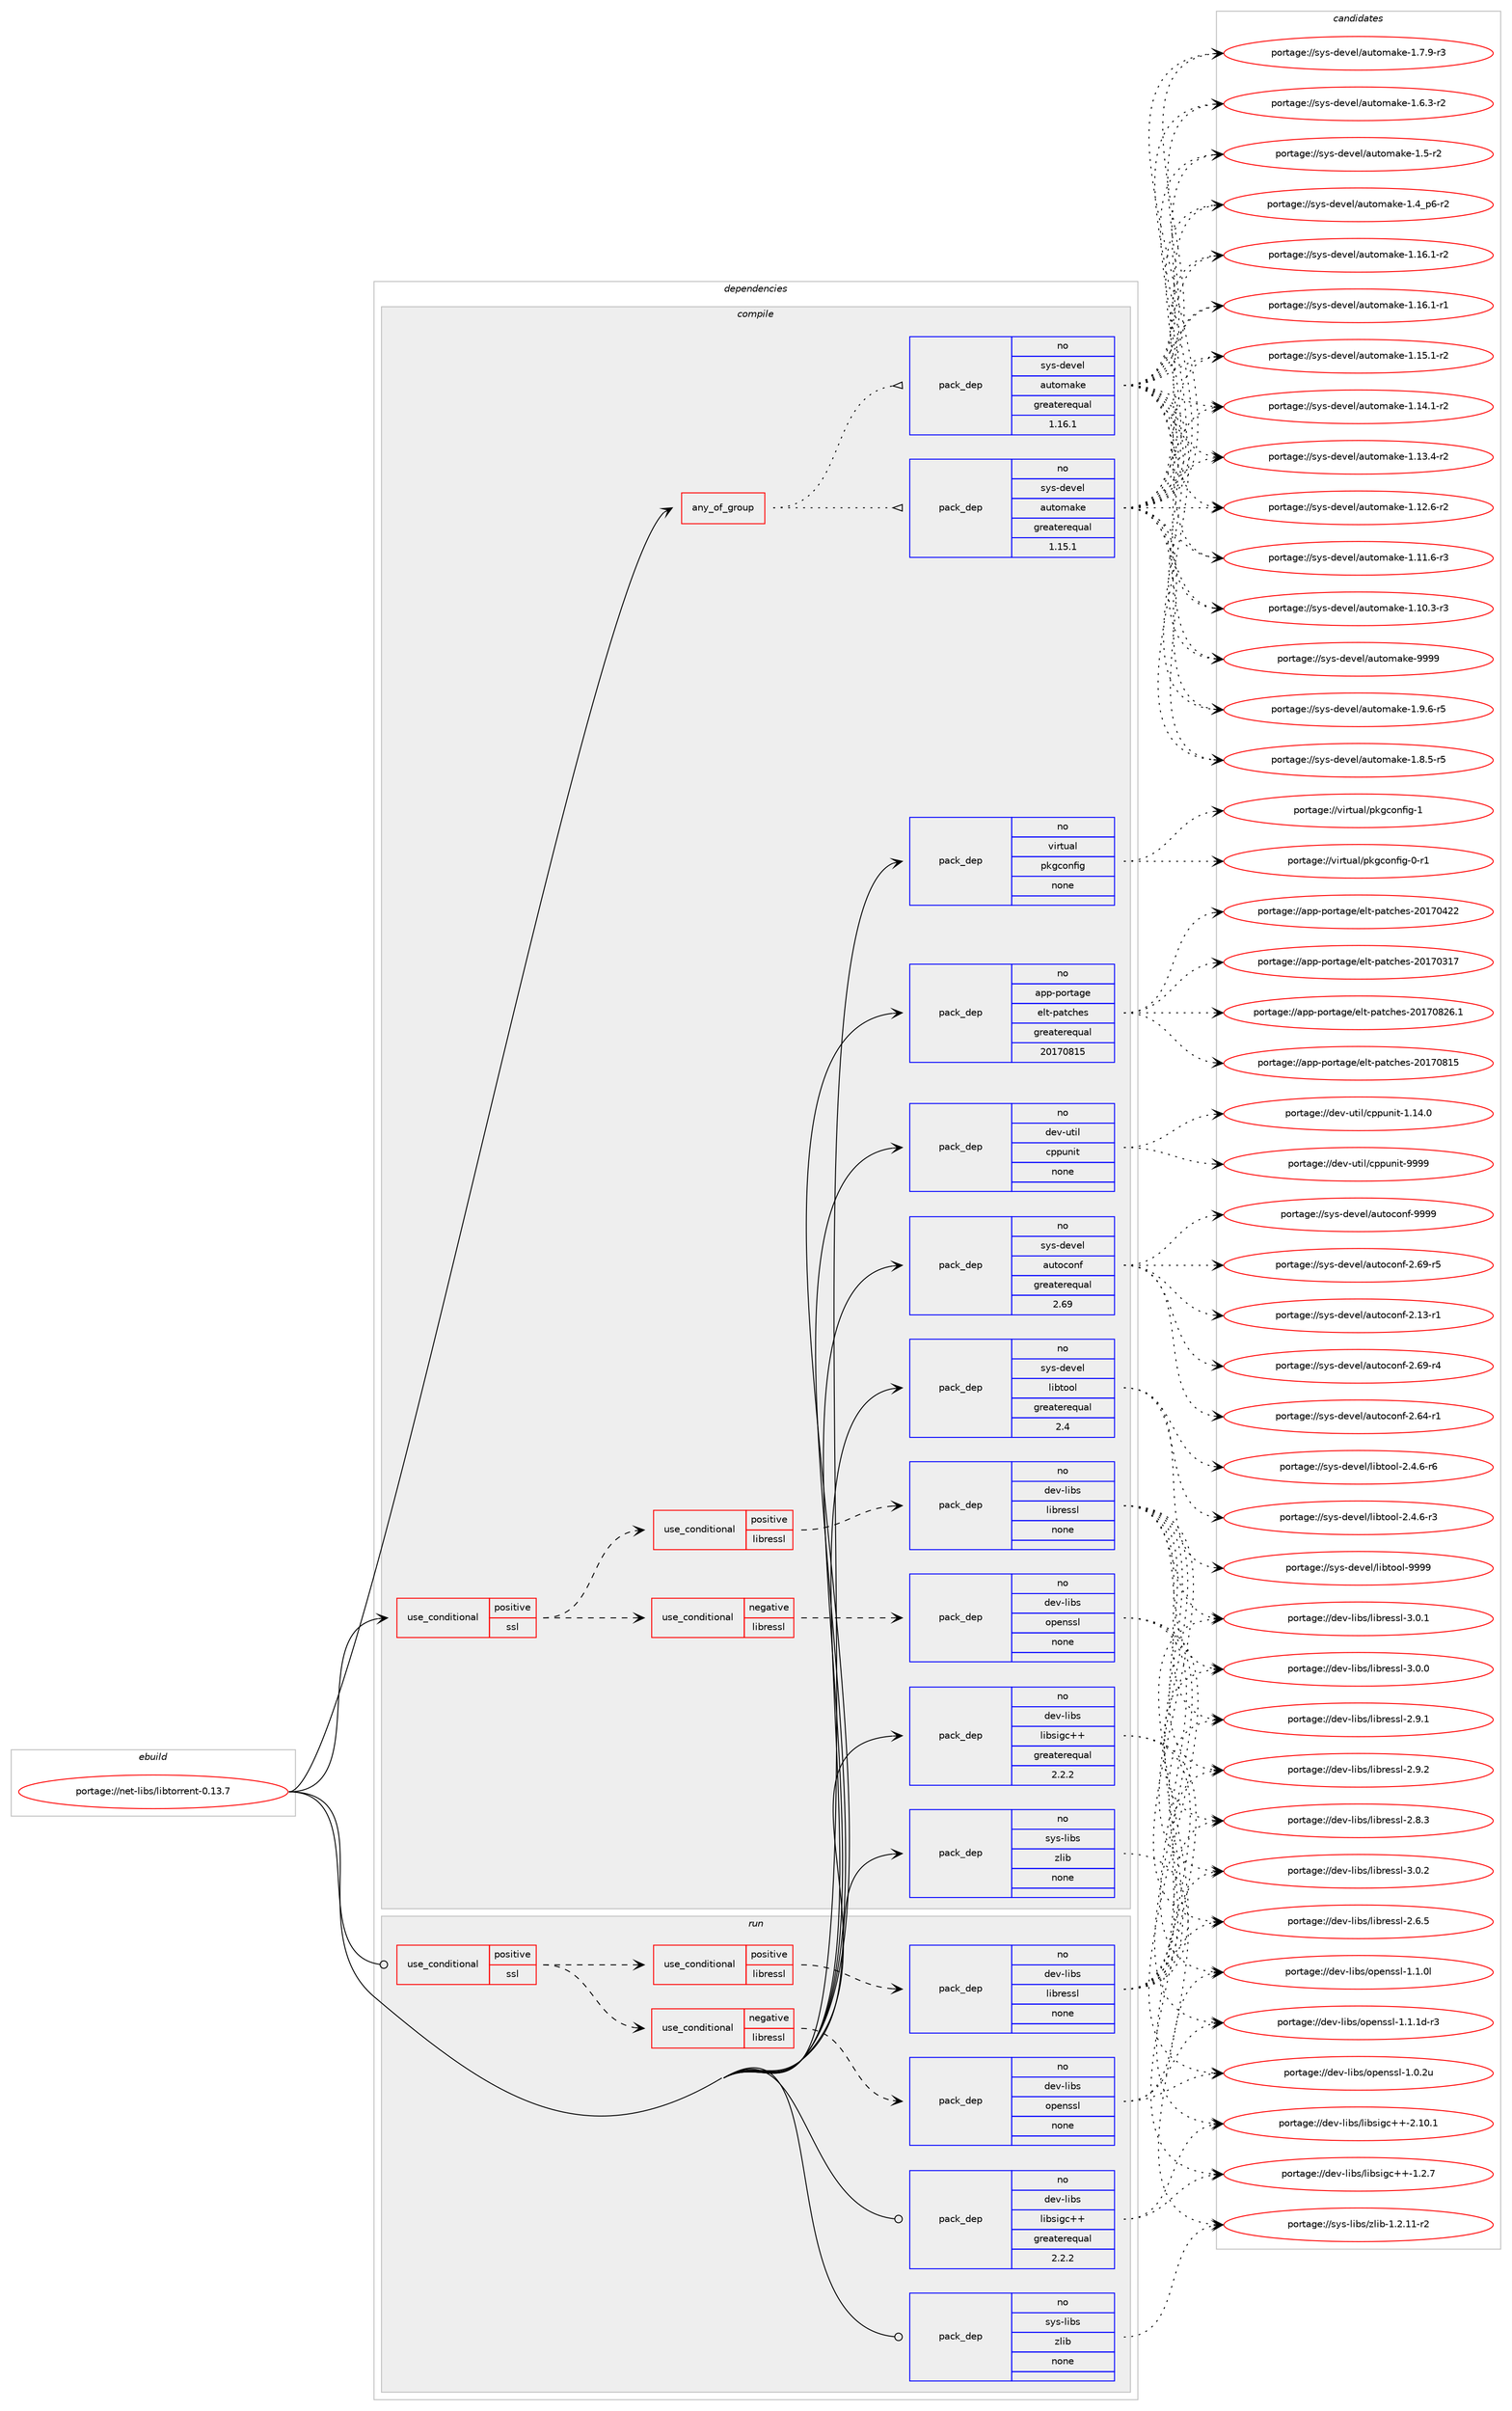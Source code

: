 digraph prolog {

# *************
# Graph options
# *************

newrank=true;
concentrate=true;
compound=true;
graph [rankdir=LR,fontname=Helvetica,fontsize=10,ranksep=1.5];#, ranksep=2.5, nodesep=0.2];
edge  [arrowhead=vee];
node  [fontname=Helvetica,fontsize=10];

# **********
# The ebuild
# **********

subgraph cluster_leftcol {
color=gray;
rank=same;
label=<<i>ebuild</i>>;
id [label="portage://net-libs/libtorrent-0.13.7", color=red, width=4, href="../net-libs/libtorrent-0.13.7.svg"];
}

# ****************
# The dependencies
# ****************

subgraph cluster_midcol {
color=gray;
label=<<i>dependencies</i>>;
subgraph cluster_compile {
fillcolor="#eeeeee";
style=filled;
label=<<i>compile</i>>;
subgraph any2230 {
dependency146385 [label=<<TABLE BORDER="0" CELLBORDER="1" CELLSPACING="0" CELLPADDING="4"><TR><TD CELLPADDING="10">any_of_group</TD></TR></TABLE>>, shape=none, color=red];subgraph pack113918 {
dependency146386 [label=<<TABLE BORDER="0" CELLBORDER="1" CELLSPACING="0" CELLPADDING="4" WIDTH="220"><TR><TD ROWSPAN="6" CELLPADDING="30">pack_dep</TD></TR><TR><TD WIDTH="110">no</TD></TR><TR><TD>sys-devel</TD></TR><TR><TD>automake</TD></TR><TR><TD>greaterequal</TD></TR><TR><TD>1.16.1</TD></TR></TABLE>>, shape=none, color=blue];
}
dependency146385:e -> dependency146386:w [weight=20,style="dotted",arrowhead="oinv"];
subgraph pack113919 {
dependency146387 [label=<<TABLE BORDER="0" CELLBORDER="1" CELLSPACING="0" CELLPADDING="4" WIDTH="220"><TR><TD ROWSPAN="6" CELLPADDING="30">pack_dep</TD></TR><TR><TD WIDTH="110">no</TD></TR><TR><TD>sys-devel</TD></TR><TR><TD>automake</TD></TR><TR><TD>greaterequal</TD></TR><TR><TD>1.15.1</TD></TR></TABLE>>, shape=none, color=blue];
}
dependency146385:e -> dependency146387:w [weight=20,style="dotted",arrowhead="oinv"];
}
id:e -> dependency146385:w [weight=20,style="solid",arrowhead="vee"];
subgraph cond30102 {
dependency146388 [label=<<TABLE BORDER="0" CELLBORDER="1" CELLSPACING="0" CELLPADDING="4"><TR><TD ROWSPAN="3" CELLPADDING="10">use_conditional</TD></TR><TR><TD>positive</TD></TR><TR><TD>ssl</TD></TR></TABLE>>, shape=none, color=red];
subgraph cond30103 {
dependency146389 [label=<<TABLE BORDER="0" CELLBORDER="1" CELLSPACING="0" CELLPADDING="4"><TR><TD ROWSPAN="3" CELLPADDING="10">use_conditional</TD></TR><TR><TD>negative</TD></TR><TR><TD>libressl</TD></TR></TABLE>>, shape=none, color=red];
subgraph pack113920 {
dependency146390 [label=<<TABLE BORDER="0" CELLBORDER="1" CELLSPACING="0" CELLPADDING="4" WIDTH="220"><TR><TD ROWSPAN="6" CELLPADDING="30">pack_dep</TD></TR><TR><TD WIDTH="110">no</TD></TR><TR><TD>dev-libs</TD></TR><TR><TD>openssl</TD></TR><TR><TD>none</TD></TR><TR><TD></TD></TR></TABLE>>, shape=none, color=blue];
}
dependency146389:e -> dependency146390:w [weight=20,style="dashed",arrowhead="vee"];
}
dependency146388:e -> dependency146389:w [weight=20,style="dashed",arrowhead="vee"];
subgraph cond30104 {
dependency146391 [label=<<TABLE BORDER="0" CELLBORDER="1" CELLSPACING="0" CELLPADDING="4"><TR><TD ROWSPAN="3" CELLPADDING="10">use_conditional</TD></TR><TR><TD>positive</TD></TR><TR><TD>libressl</TD></TR></TABLE>>, shape=none, color=red];
subgraph pack113921 {
dependency146392 [label=<<TABLE BORDER="0" CELLBORDER="1" CELLSPACING="0" CELLPADDING="4" WIDTH="220"><TR><TD ROWSPAN="6" CELLPADDING="30">pack_dep</TD></TR><TR><TD WIDTH="110">no</TD></TR><TR><TD>dev-libs</TD></TR><TR><TD>libressl</TD></TR><TR><TD>none</TD></TR><TR><TD></TD></TR></TABLE>>, shape=none, color=blue];
}
dependency146391:e -> dependency146392:w [weight=20,style="dashed",arrowhead="vee"];
}
dependency146388:e -> dependency146391:w [weight=20,style="dashed",arrowhead="vee"];
}
id:e -> dependency146388:w [weight=20,style="solid",arrowhead="vee"];
subgraph pack113922 {
dependency146393 [label=<<TABLE BORDER="0" CELLBORDER="1" CELLSPACING="0" CELLPADDING="4" WIDTH="220"><TR><TD ROWSPAN="6" CELLPADDING="30">pack_dep</TD></TR><TR><TD WIDTH="110">no</TD></TR><TR><TD>app-portage</TD></TR><TR><TD>elt-patches</TD></TR><TR><TD>greaterequal</TD></TR><TR><TD>20170815</TD></TR></TABLE>>, shape=none, color=blue];
}
id:e -> dependency146393:w [weight=20,style="solid",arrowhead="vee"];
subgraph pack113923 {
dependency146394 [label=<<TABLE BORDER="0" CELLBORDER="1" CELLSPACING="0" CELLPADDING="4" WIDTH="220"><TR><TD ROWSPAN="6" CELLPADDING="30">pack_dep</TD></TR><TR><TD WIDTH="110">no</TD></TR><TR><TD>dev-libs</TD></TR><TR><TD>libsigc++</TD></TR><TR><TD>greaterequal</TD></TR><TR><TD>2.2.2</TD></TR></TABLE>>, shape=none, color=blue];
}
id:e -> dependency146394:w [weight=20,style="solid",arrowhead="vee"];
subgraph pack113924 {
dependency146395 [label=<<TABLE BORDER="0" CELLBORDER="1" CELLSPACING="0" CELLPADDING="4" WIDTH="220"><TR><TD ROWSPAN="6" CELLPADDING="30">pack_dep</TD></TR><TR><TD WIDTH="110">no</TD></TR><TR><TD>dev-util</TD></TR><TR><TD>cppunit</TD></TR><TR><TD>none</TD></TR><TR><TD></TD></TR></TABLE>>, shape=none, color=blue];
}
id:e -> dependency146395:w [weight=20,style="solid",arrowhead="vee"];
subgraph pack113925 {
dependency146396 [label=<<TABLE BORDER="0" CELLBORDER="1" CELLSPACING="0" CELLPADDING="4" WIDTH="220"><TR><TD ROWSPAN="6" CELLPADDING="30">pack_dep</TD></TR><TR><TD WIDTH="110">no</TD></TR><TR><TD>sys-devel</TD></TR><TR><TD>autoconf</TD></TR><TR><TD>greaterequal</TD></TR><TR><TD>2.69</TD></TR></TABLE>>, shape=none, color=blue];
}
id:e -> dependency146396:w [weight=20,style="solid",arrowhead="vee"];
subgraph pack113926 {
dependency146397 [label=<<TABLE BORDER="0" CELLBORDER="1" CELLSPACING="0" CELLPADDING="4" WIDTH="220"><TR><TD ROWSPAN="6" CELLPADDING="30">pack_dep</TD></TR><TR><TD WIDTH="110">no</TD></TR><TR><TD>sys-devel</TD></TR><TR><TD>libtool</TD></TR><TR><TD>greaterequal</TD></TR><TR><TD>2.4</TD></TR></TABLE>>, shape=none, color=blue];
}
id:e -> dependency146397:w [weight=20,style="solid",arrowhead="vee"];
subgraph pack113927 {
dependency146398 [label=<<TABLE BORDER="0" CELLBORDER="1" CELLSPACING="0" CELLPADDING="4" WIDTH="220"><TR><TD ROWSPAN="6" CELLPADDING="30">pack_dep</TD></TR><TR><TD WIDTH="110">no</TD></TR><TR><TD>sys-libs</TD></TR><TR><TD>zlib</TD></TR><TR><TD>none</TD></TR><TR><TD></TD></TR></TABLE>>, shape=none, color=blue];
}
id:e -> dependency146398:w [weight=20,style="solid",arrowhead="vee"];
subgraph pack113928 {
dependency146399 [label=<<TABLE BORDER="0" CELLBORDER="1" CELLSPACING="0" CELLPADDING="4" WIDTH="220"><TR><TD ROWSPAN="6" CELLPADDING="30">pack_dep</TD></TR><TR><TD WIDTH="110">no</TD></TR><TR><TD>virtual</TD></TR><TR><TD>pkgconfig</TD></TR><TR><TD>none</TD></TR><TR><TD></TD></TR></TABLE>>, shape=none, color=blue];
}
id:e -> dependency146399:w [weight=20,style="solid",arrowhead="vee"];
}
subgraph cluster_compileandrun {
fillcolor="#eeeeee";
style=filled;
label=<<i>compile and run</i>>;
}
subgraph cluster_run {
fillcolor="#eeeeee";
style=filled;
label=<<i>run</i>>;
subgraph cond30105 {
dependency146400 [label=<<TABLE BORDER="0" CELLBORDER="1" CELLSPACING="0" CELLPADDING="4"><TR><TD ROWSPAN="3" CELLPADDING="10">use_conditional</TD></TR><TR><TD>positive</TD></TR><TR><TD>ssl</TD></TR></TABLE>>, shape=none, color=red];
subgraph cond30106 {
dependency146401 [label=<<TABLE BORDER="0" CELLBORDER="1" CELLSPACING="0" CELLPADDING="4"><TR><TD ROWSPAN="3" CELLPADDING="10">use_conditional</TD></TR><TR><TD>negative</TD></TR><TR><TD>libressl</TD></TR></TABLE>>, shape=none, color=red];
subgraph pack113929 {
dependency146402 [label=<<TABLE BORDER="0" CELLBORDER="1" CELLSPACING="0" CELLPADDING="4" WIDTH="220"><TR><TD ROWSPAN="6" CELLPADDING="30">pack_dep</TD></TR><TR><TD WIDTH="110">no</TD></TR><TR><TD>dev-libs</TD></TR><TR><TD>openssl</TD></TR><TR><TD>none</TD></TR><TR><TD></TD></TR></TABLE>>, shape=none, color=blue];
}
dependency146401:e -> dependency146402:w [weight=20,style="dashed",arrowhead="vee"];
}
dependency146400:e -> dependency146401:w [weight=20,style="dashed",arrowhead="vee"];
subgraph cond30107 {
dependency146403 [label=<<TABLE BORDER="0" CELLBORDER="1" CELLSPACING="0" CELLPADDING="4"><TR><TD ROWSPAN="3" CELLPADDING="10">use_conditional</TD></TR><TR><TD>positive</TD></TR><TR><TD>libressl</TD></TR></TABLE>>, shape=none, color=red];
subgraph pack113930 {
dependency146404 [label=<<TABLE BORDER="0" CELLBORDER="1" CELLSPACING="0" CELLPADDING="4" WIDTH="220"><TR><TD ROWSPAN="6" CELLPADDING="30">pack_dep</TD></TR><TR><TD WIDTH="110">no</TD></TR><TR><TD>dev-libs</TD></TR><TR><TD>libressl</TD></TR><TR><TD>none</TD></TR><TR><TD></TD></TR></TABLE>>, shape=none, color=blue];
}
dependency146403:e -> dependency146404:w [weight=20,style="dashed",arrowhead="vee"];
}
dependency146400:e -> dependency146403:w [weight=20,style="dashed",arrowhead="vee"];
}
id:e -> dependency146400:w [weight=20,style="solid",arrowhead="odot"];
subgraph pack113931 {
dependency146405 [label=<<TABLE BORDER="0" CELLBORDER="1" CELLSPACING="0" CELLPADDING="4" WIDTH="220"><TR><TD ROWSPAN="6" CELLPADDING="30">pack_dep</TD></TR><TR><TD WIDTH="110">no</TD></TR><TR><TD>dev-libs</TD></TR><TR><TD>libsigc++</TD></TR><TR><TD>greaterequal</TD></TR><TR><TD>2.2.2</TD></TR></TABLE>>, shape=none, color=blue];
}
id:e -> dependency146405:w [weight=20,style="solid",arrowhead="odot"];
subgraph pack113932 {
dependency146406 [label=<<TABLE BORDER="0" CELLBORDER="1" CELLSPACING="0" CELLPADDING="4" WIDTH="220"><TR><TD ROWSPAN="6" CELLPADDING="30">pack_dep</TD></TR><TR><TD WIDTH="110">no</TD></TR><TR><TD>sys-libs</TD></TR><TR><TD>zlib</TD></TR><TR><TD>none</TD></TR><TR><TD></TD></TR></TABLE>>, shape=none, color=blue];
}
id:e -> dependency146406:w [weight=20,style="solid",arrowhead="odot"];
}
}

# **************
# The candidates
# **************

subgraph cluster_choices {
rank=same;
color=gray;
label=<<i>candidates</i>>;

subgraph choice113918 {
color=black;
nodesep=1;
choice115121115451001011181011084797117116111109971071014557575757 [label="portage://sys-devel/automake-9999", color=red, width=4,href="../sys-devel/automake-9999.svg"];
choice115121115451001011181011084797117116111109971071014549465746544511453 [label="portage://sys-devel/automake-1.9.6-r5", color=red, width=4,href="../sys-devel/automake-1.9.6-r5.svg"];
choice115121115451001011181011084797117116111109971071014549465646534511453 [label="portage://sys-devel/automake-1.8.5-r5", color=red, width=4,href="../sys-devel/automake-1.8.5-r5.svg"];
choice115121115451001011181011084797117116111109971071014549465546574511451 [label="portage://sys-devel/automake-1.7.9-r3", color=red, width=4,href="../sys-devel/automake-1.7.9-r3.svg"];
choice115121115451001011181011084797117116111109971071014549465446514511450 [label="portage://sys-devel/automake-1.6.3-r2", color=red, width=4,href="../sys-devel/automake-1.6.3-r2.svg"];
choice11512111545100101118101108479711711611110997107101454946534511450 [label="portage://sys-devel/automake-1.5-r2", color=red, width=4,href="../sys-devel/automake-1.5-r2.svg"];
choice115121115451001011181011084797117116111109971071014549465295112544511450 [label="portage://sys-devel/automake-1.4_p6-r2", color=red, width=4,href="../sys-devel/automake-1.4_p6-r2.svg"];
choice11512111545100101118101108479711711611110997107101454946495446494511450 [label="portage://sys-devel/automake-1.16.1-r2", color=red, width=4,href="../sys-devel/automake-1.16.1-r2.svg"];
choice11512111545100101118101108479711711611110997107101454946495446494511449 [label="portage://sys-devel/automake-1.16.1-r1", color=red, width=4,href="../sys-devel/automake-1.16.1-r1.svg"];
choice11512111545100101118101108479711711611110997107101454946495346494511450 [label="portage://sys-devel/automake-1.15.1-r2", color=red, width=4,href="../sys-devel/automake-1.15.1-r2.svg"];
choice11512111545100101118101108479711711611110997107101454946495246494511450 [label="portage://sys-devel/automake-1.14.1-r2", color=red, width=4,href="../sys-devel/automake-1.14.1-r2.svg"];
choice11512111545100101118101108479711711611110997107101454946495146524511450 [label="portage://sys-devel/automake-1.13.4-r2", color=red, width=4,href="../sys-devel/automake-1.13.4-r2.svg"];
choice11512111545100101118101108479711711611110997107101454946495046544511450 [label="portage://sys-devel/automake-1.12.6-r2", color=red, width=4,href="../sys-devel/automake-1.12.6-r2.svg"];
choice11512111545100101118101108479711711611110997107101454946494946544511451 [label="portage://sys-devel/automake-1.11.6-r3", color=red, width=4,href="../sys-devel/automake-1.11.6-r3.svg"];
choice11512111545100101118101108479711711611110997107101454946494846514511451 [label="portage://sys-devel/automake-1.10.3-r3", color=red, width=4,href="../sys-devel/automake-1.10.3-r3.svg"];
dependency146386:e -> choice115121115451001011181011084797117116111109971071014557575757:w [style=dotted,weight="100"];
dependency146386:e -> choice115121115451001011181011084797117116111109971071014549465746544511453:w [style=dotted,weight="100"];
dependency146386:e -> choice115121115451001011181011084797117116111109971071014549465646534511453:w [style=dotted,weight="100"];
dependency146386:e -> choice115121115451001011181011084797117116111109971071014549465546574511451:w [style=dotted,weight="100"];
dependency146386:e -> choice115121115451001011181011084797117116111109971071014549465446514511450:w [style=dotted,weight="100"];
dependency146386:e -> choice11512111545100101118101108479711711611110997107101454946534511450:w [style=dotted,weight="100"];
dependency146386:e -> choice115121115451001011181011084797117116111109971071014549465295112544511450:w [style=dotted,weight="100"];
dependency146386:e -> choice11512111545100101118101108479711711611110997107101454946495446494511450:w [style=dotted,weight="100"];
dependency146386:e -> choice11512111545100101118101108479711711611110997107101454946495446494511449:w [style=dotted,weight="100"];
dependency146386:e -> choice11512111545100101118101108479711711611110997107101454946495346494511450:w [style=dotted,weight="100"];
dependency146386:e -> choice11512111545100101118101108479711711611110997107101454946495246494511450:w [style=dotted,weight="100"];
dependency146386:e -> choice11512111545100101118101108479711711611110997107101454946495146524511450:w [style=dotted,weight="100"];
dependency146386:e -> choice11512111545100101118101108479711711611110997107101454946495046544511450:w [style=dotted,weight="100"];
dependency146386:e -> choice11512111545100101118101108479711711611110997107101454946494946544511451:w [style=dotted,weight="100"];
dependency146386:e -> choice11512111545100101118101108479711711611110997107101454946494846514511451:w [style=dotted,weight="100"];
}
subgraph choice113919 {
color=black;
nodesep=1;
choice115121115451001011181011084797117116111109971071014557575757 [label="portage://sys-devel/automake-9999", color=red, width=4,href="../sys-devel/automake-9999.svg"];
choice115121115451001011181011084797117116111109971071014549465746544511453 [label="portage://sys-devel/automake-1.9.6-r5", color=red, width=4,href="../sys-devel/automake-1.9.6-r5.svg"];
choice115121115451001011181011084797117116111109971071014549465646534511453 [label="portage://sys-devel/automake-1.8.5-r5", color=red, width=4,href="../sys-devel/automake-1.8.5-r5.svg"];
choice115121115451001011181011084797117116111109971071014549465546574511451 [label="portage://sys-devel/automake-1.7.9-r3", color=red, width=4,href="../sys-devel/automake-1.7.9-r3.svg"];
choice115121115451001011181011084797117116111109971071014549465446514511450 [label="portage://sys-devel/automake-1.6.3-r2", color=red, width=4,href="../sys-devel/automake-1.6.3-r2.svg"];
choice11512111545100101118101108479711711611110997107101454946534511450 [label="portage://sys-devel/automake-1.5-r2", color=red, width=4,href="../sys-devel/automake-1.5-r2.svg"];
choice115121115451001011181011084797117116111109971071014549465295112544511450 [label="portage://sys-devel/automake-1.4_p6-r2", color=red, width=4,href="../sys-devel/automake-1.4_p6-r2.svg"];
choice11512111545100101118101108479711711611110997107101454946495446494511450 [label="portage://sys-devel/automake-1.16.1-r2", color=red, width=4,href="../sys-devel/automake-1.16.1-r2.svg"];
choice11512111545100101118101108479711711611110997107101454946495446494511449 [label="portage://sys-devel/automake-1.16.1-r1", color=red, width=4,href="../sys-devel/automake-1.16.1-r1.svg"];
choice11512111545100101118101108479711711611110997107101454946495346494511450 [label="portage://sys-devel/automake-1.15.1-r2", color=red, width=4,href="../sys-devel/automake-1.15.1-r2.svg"];
choice11512111545100101118101108479711711611110997107101454946495246494511450 [label="portage://sys-devel/automake-1.14.1-r2", color=red, width=4,href="../sys-devel/automake-1.14.1-r2.svg"];
choice11512111545100101118101108479711711611110997107101454946495146524511450 [label="portage://sys-devel/automake-1.13.4-r2", color=red, width=4,href="../sys-devel/automake-1.13.4-r2.svg"];
choice11512111545100101118101108479711711611110997107101454946495046544511450 [label="portage://sys-devel/automake-1.12.6-r2", color=red, width=4,href="../sys-devel/automake-1.12.6-r2.svg"];
choice11512111545100101118101108479711711611110997107101454946494946544511451 [label="portage://sys-devel/automake-1.11.6-r3", color=red, width=4,href="../sys-devel/automake-1.11.6-r3.svg"];
choice11512111545100101118101108479711711611110997107101454946494846514511451 [label="portage://sys-devel/automake-1.10.3-r3", color=red, width=4,href="../sys-devel/automake-1.10.3-r3.svg"];
dependency146387:e -> choice115121115451001011181011084797117116111109971071014557575757:w [style=dotted,weight="100"];
dependency146387:e -> choice115121115451001011181011084797117116111109971071014549465746544511453:w [style=dotted,weight="100"];
dependency146387:e -> choice115121115451001011181011084797117116111109971071014549465646534511453:w [style=dotted,weight="100"];
dependency146387:e -> choice115121115451001011181011084797117116111109971071014549465546574511451:w [style=dotted,weight="100"];
dependency146387:e -> choice115121115451001011181011084797117116111109971071014549465446514511450:w [style=dotted,weight="100"];
dependency146387:e -> choice11512111545100101118101108479711711611110997107101454946534511450:w [style=dotted,weight="100"];
dependency146387:e -> choice115121115451001011181011084797117116111109971071014549465295112544511450:w [style=dotted,weight="100"];
dependency146387:e -> choice11512111545100101118101108479711711611110997107101454946495446494511450:w [style=dotted,weight="100"];
dependency146387:e -> choice11512111545100101118101108479711711611110997107101454946495446494511449:w [style=dotted,weight="100"];
dependency146387:e -> choice11512111545100101118101108479711711611110997107101454946495346494511450:w [style=dotted,weight="100"];
dependency146387:e -> choice11512111545100101118101108479711711611110997107101454946495246494511450:w [style=dotted,weight="100"];
dependency146387:e -> choice11512111545100101118101108479711711611110997107101454946495146524511450:w [style=dotted,weight="100"];
dependency146387:e -> choice11512111545100101118101108479711711611110997107101454946495046544511450:w [style=dotted,weight="100"];
dependency146387:e -> choice11512111545100101118101108479711711611110997107101454946494946544511451:w [style=dotted,weight="100"];
dependency146387:e -> choice11512111545100101118101108479711711611110997107101454946494846514511451:w [style=dotted,weight="100"];
}
subgraph choice113920 {
color=black;
nodesep=1;
choice1001011184510810598115471111121011101151151084549464946491004511451 [label="portage://dev-libs/openssl-1.1.1d-r3", color=red, width=4,href="../dev-libs/openssl-1.1.1d-r3.svg"];
choice100101118451081059811547111112101110115115108454946494648108 [label="portage://dev-libs/openssl-1.1.0l", color=red, width=4,href="../dev-libs/openssl-1.1.0l.svg"];
choice100101118451081059811547111112101110115115108454946484650117 [label="portage://dev-libs/openssl-1.0.2u", color=red, width=4,href="../dev-libs/openssl-1.0.2u.svg"];
dependency146390:e -> choice1001011184510810598115471111121011101151151084549464946491004511451:w [style=dotted,weight="100"];
dependency146390:e -> choice100101118451081059811547111112101110115115108454946494648108:w [style=dotted,weight="100"];
dependency146390:e -> choice100101118451081059811547111112101110115115108454946484650117:w [style=dotted,weight="100"];
}
subgraph choice113921 {
color=black;
nodesep=1;
choice10010111845108105981154710810598114101115115108455146484650 [label="portage://dev-libs/libressl-3.0.2", color=red, width=4,href="../dev-libs/libressl-3.0.2.svg"];
choice10010111845108105981154710810598114101115115108455146484649 [label="portage://dev-libs/libressl-3.0.1", color=red, width=4,href="../dev-libs/libressl-3.0.1.svg"];
choice10010111845108105981154710810598114101115115108455146484648 [label="portage://dev-libs/libressl-3.0.0", color=red, width=4,href="../dev-libs/libressl-3.0.0.svg"];
choice10010111845108105981154710810598114101115115108455046574650 [label="portage://dev-libs/libressl-2.9.2", color=red, width=4,href="../dev-libs/libressl-2.9.2.svg"];
choice10010111845108105981154710810598114101115115108455046574649 [label="portage://dev-libs/libressl-2.9.1", color=red, width=4,href="../dev-libs/libressl-2.9.1.svg"];
choice10010111845108105981154710810598114101115115108455046564651 [label="portage://dev-libs/libressl-2.8.3", color=red, width=4,href="../dev-libs/libressl-2.8.3.svg"];
choice10010111845108105981154710810598114101115115108455046544653 [label="portage://dev-libs/libressl-2.6.5", color=red, width=4,href="../dev-libs/libressl-2.6.5.svg"];
dependency146392:e -> choice10010111845108105981154710810598114101115115108455146484650:w [style=dotted,weight="100"];
dependency146392:e -> choice10010111845108105981154710810598114101115115108455146484649:w [style=dotted,weight="100"];
dependency146392:e -> choice10010111845108105981154710810598114101115115108455146484648:w [style=dotted,weight="100"];
dependency146392:e -> choice10010111845108105981154710810598114101115115108455046574650:w [style=dotted,weight="100"];
dependency146392:e -> choice10010111845108105981154710810598114101115115108455046574649:w [style=dotted,weight="100"];
dependency146392:e -> choice10010111845108105981154710810598114101115115108455046564651:w [style=dotted,weight="100"];
dependency146392:e -> choice10010111845108105981154710810598114101115115108455046544653:w [style=dotted,weight="100"];
}
subgraph choice113922 {
color=black;
nodesep=1;
choice971121124511211111411697103101471011081164511297116991041011154550484955485650544649 [label="portage://app-portage/elt-patches-20170826.1", color=red, width=4,href="../app-portage/elt-patches-20170826.1.svg"];
choice97112112451121111141169710310147101108116451129711699104101115455048495548564953 [label="portage://app-portage/elt-patches-20170815", color=red, width=4,href="../app-portage/elt-patches-20170815.svg"];
choice97112112451121111141169710310147101108116451129711699104101115455048495548525050 [label="portage://app-portage/elt-patches-20170422", color=red, width=4,href="../app-portage/elt-patches-20170422.svg"];
choice97112112451121111141169710310147101108116451129711699104101115455048495548514955 [label="portage://app-portage/elt-patches-20170317", color=red, width=4,href="../app-portage/elt-patches-20170317.svg"];
dependency146393:e -> choice971121124511211111411697103101471011081164511297116991041011154550484955485650544649:w [style=dotted,weight="100"];
dependency146393:e -> choice97112112451121111141169710310147101108116451129711699104101115455048495548564953:w [style=dotted,weight="100"];
dependency146393:e -> choice97112112451121111141169710310147101108116451129711699104101115455048495548525050:w [style=dotted,weight="100"];
dependency146393:e -> choice97112112451121111141169710310147101108116451129711699104101115455048495548514955:w [style=dotted,weight="100"];
}
subgraph choice113923 {
color=black;
nodesep=1;
choice1001011184510810598115471081059811510510399434345504649484649 [label="portage://dev-libs/libsigc++-2.10.1", color=red, width=4,href="../dev-libs/libsigc++-2.10.1.svg"];
choice10010111845108105981154710810598115105103994343454946504655 [label="portage://dev-libs/libsigc++-1.2.7", color=red, width=4,href="../dev-libs/libsigc++-1.2.7.svg"];
dependency146394:e -> choice1001011184510810598115471081059811510510399434345504649484649:w [style=dotted,weight="100"];
dependency146394:e -> choice10010111845108105981154710810598115105103994343454946504655:w [style=dotted,weight="100"];
}
subgraph choice113924 {
color=black;
nodesep=1;
choice1001011184511711610510847991121121171101051164557575757 [label="portage://dev-util/cppunit-9999", color=red, width=4,href="../dev-util/cppunit-9999.svg"];
choice10010111845117116105108479911211211711010511645494649524648 [label="portage://dev-util/cppunit-1.14.0", color=red, width=4,href="../dev-util/cppunit-1.14.0.svg"];
dependency146395:e -> choice1001011184511711610510847991121121171101051164557575757:w [style=dotted,weight="100"];
dependency146395:e -> choice10010111845117116105108479911211211711010511645494649524648:w [style=dotted,weight="100"];
}
subgraph choice113925 {
color=black;
nodesep=1;
choice115121115451001011181011084797117116111991111101024557575757 [label="portage://sys-devel/autoconf-9999", color=red, width=4,href="../sys-devel/autoconf-9999.svg"];
choice1151211154510010111810110847971171161119911111010245504654574511453 [label="portage://sys-devel/autoconf-2.69-r5", color=red, width=4,href="../sys-devel/autoconf-2.69-r5.svg"];
choice1151211154510010111810110847971171161119911111010245504654574511452 [label="portage://sys-devel/autoconf-2.69-r4", color=red, width=4,href="../sys-devel/autoconf-2.69-r4.svg"];
choice1151211154510010111810110847971171161119911111010245504654524511449 [label="portage://sys-devel/autoconf-2.64-r1", color=red, width=4,href="../sys-devel/autoconf-2.64-r1.svg"];
choice1151211154510010111810110847971171161119911111010245504649514511449 [label="portage://sys-devel/autoconf-2.13-r1", color=red, width=4,href="../sys-devel/autoconf-2.13-r1.svg"];
dependency146396:e -> choice115121115451001011181011084797117116111991111101024557575757:w [style=dotted,weight="100"];
dependency146396:e -> choice1151211154510010111810110847971171161119911111010245504654574511453:w [style=dotted,weight="100"];
dependency146396:e -> choice1151211154510010111810110847971171161119911111010245504654574511452:w [style=dotted,weight="100"];
dependency146396:e -> choice1151211154510010111810110847971171161119911111010245504654524511449:w [style=dotted,weight="100"];
dependency146396:e -> choice1151211154510010111810110847971171161119911111010245504649514511449:w [style=dotted,weight="100"];
}
subgraph choice113926 {
color=black;
nodesep=1;
choice1151211154510010111810110847108105981161111111084557575757 [label="portage://sys-devel/libtool-9999", color=red, width=4,href="../sys-devel/libtool-9999.svg"];
choice1151211154510010111810110847108105981161111111084550465246544511454 [label="portage://sys-devel/libtool-2.4.6-r6", color=red, width=4,href="../sys-devel/libtool-2.4.6-r6.svg"];
choice1151211154510010111810110847108105981161111111084550465246544511451 [label="portage://sys-devel/libtool-2.4.6-r3", color=red, width=4,href="../sys-devel/libtool-2.4.6-r3.svg"];
dependency146397:e -> choice1151211154510010111810110847108105981161111111084557575757:w [style=dotted,weight="100"];
dependency146397:e -> choice1151211154510010111810110847108105981161111111084550465246544511454:w [style=dotted,weight="100"];
dependency146397:e -> choice1151211154510010111810110847108105981161111111084550465246544511451:w [style=dotted,weight="100"];
}
subgraph choice113927 {
color=black;
nodesep=1;
choice11512111545108105981154712210810598454946504649494511450 [label="portage://sys-libs/zlib-1.2.11-r2", color=red, width=4,href="../sys-libs/zlib-1.2.11-r2.svg"];
dependency146398:e -> choice11512111545108105981154712210810598454946504649494511450:w [style=dotted,weight="100"];
}
subgraph choice113928 {
color=black;
nodesep=1;
choice1181051141161179710847112107103991111101021051034549 [label="portage://virtual/pkgconfig-1", color=red, width=4,href="../virtual/pkgconfig-1.svg"];
choice11810511411611797108471121071039911111010210510345484511449 [label="portage://virtual/pkgconfig-0-r1", color=red, width=4,href="../virtual/pkgconfig-0-r1.svg"];
dependency146399:e -> choice1181051141161179710847112107103991111101021051034549:w [style=dotted,weight="100"];
dependency146399:e -> choice11810511411611797108471121071039911111010210510345484511449:w [style=dotted,weight="100"];
}
subgraph choice113929 {
color=black;
nodesep=1;
choice1001011184510810598115471111121011101151151084549464946491004511451 [label="portage://dev-libs/openssl-1.1.1d-r3", color=red, width=4,href="../dev-libs/openssl-1.1.1d-r3.svg"];
choice100101118451081059811547111112101110115115108454946494648108 [label="portage://dev-libs/openssl-1.1.0l", color=red, width=4,href="../dev-libs/openssl-1.1.0l.svg"];
choice100101118451081059811547111112101110115115108454946484650117 [label="portage://dev-libs/openssl-1.0.2u", color=red, width=4,href="../dev-libs/openssl-1.0.2u.svg"];
dependency146402:e -> choice1001011184510810598115471111121011101151151084549464946491004511451:w [style=dotted,weight="100"];
dependency146402:e -> choice100101118451081059811547111112101110115115108454946494648108:w [style=dotted,weight="100"];
dependency146402:e -> choice100101118451081059811547111112101110115115108454946484650117:w [style=dotted,weight="100"];
}
subgraph choice113930 {
color=black;
nodesep=1;
choice10010111845108105981154710810598114101115115108455146484650 [label="portage://dev-libs/libressl-3.0.2", color=red, width=4,href="../dev-libs/libressl-3.0.2.svg"];
choice10010111845108105981154710810598114101115115108455146484649 [label="portage://dev-libs/libressl-3.0.1", color=red, width=4,href="../dev-libs/libressl-3.0.1.svg"];
choice10010111845108105981154710810598114101115115108455146484648 [label="portage://dev-libs/libressl-3.0.0", color=red, width=4,href="../dev-libs/libressl-3.0.0.svg"];
choice10010111845108105981154710810598114101115115108455046574650 [label="portage://dev-libs/libressl-2.9.2", color=red, width=4,href="../dev-libs/libressl-2.9.2.svg"];
choice10010111845108105981154710810598114101115115108455046574649 [label="portage://dev-libs/libressl-2.9.1", color=red, width=4,href="../dev-libs/libressl-2.9.1.svg"];
choice10010111845108105981154710810598114101115115108455046564651 [label="portage://dev-libs/libressl-2.8.3", color=red, width=4,href="../dev-libs/libressl-2.8.3.svg"];
choice10010111845108105981154710810598114101115115108455046544653 [label="portage://dev-libs/libressl-2.6.5", color=red, width=4,href="../dev-libs/libressl-2.6.5.svg"];
dependency146404:e -> choice10010111845108105981154710810598114101115115108455146484650:w [style=dotted,weight="100"];
dependency146404:e -> choice10010111845108105981154710810598114101115115108455146484649:w [style=dotted,weight="100"];
dependency146404:e -> choice10010111845108105981154710810598114101115115108455146484648:w [style=dotted,weight="100"];
dependency146404:e -> choice10010111845108105981154710810598114101115115108455046574650:w [style=dotted,weight="100"];
dependency146404:e -> choice10010111845108105981154710810598114101115115108455046574649:w [style=dotted,weight="100"];
dependency146404:e -> choice10010111845108105981154710810598114101115115108455046564651:w [style=dotted,weight="100"];
dependency146404:e -> choice10010111845108105981154710810598114101115115108455046544653:w [style=dotted,weight="100"];
}
subgraph choice113931 {
color=black;
nodesep=1;
choice1001011184510810598115471081059811510510399434345504649484649 [label="portage://dev-libs/libsigc++-2.10.1", color=red, width=4,href="../dev-libs/libsigc++-2.10.1.svg"];
choice10010111845108105981154710810598115105103994343454946504655 [label="portage://dev-libs/libsigc++-1.2.7", color=red, width=4,href="../dev-libs/libsigc++-1.2.7.svg"];
dependency146405:e -> choice1001011184510810598115471081059811510510399434345504649484649:w [style=dotted,weight="100"];
dependency146405:e -> choice10010111845108105981154710810598115105103994343454946504655:w [style=dotted,weight="100"];
}
subgraph choice113932 {
color=black;
nodesep=1;
choice11512111545108105981154712210810598454946504649494511450 [label="portage://sys-libs/zlib-1.2.11-r2", color=red, width=4,href="../sys-libs/zlib-1.2.11-r2.svg"];
dependency146406:e -> choice11512111545108105981154712210810598454946504649494511450:w [style=dotted,weight="100"];
}
}

}

